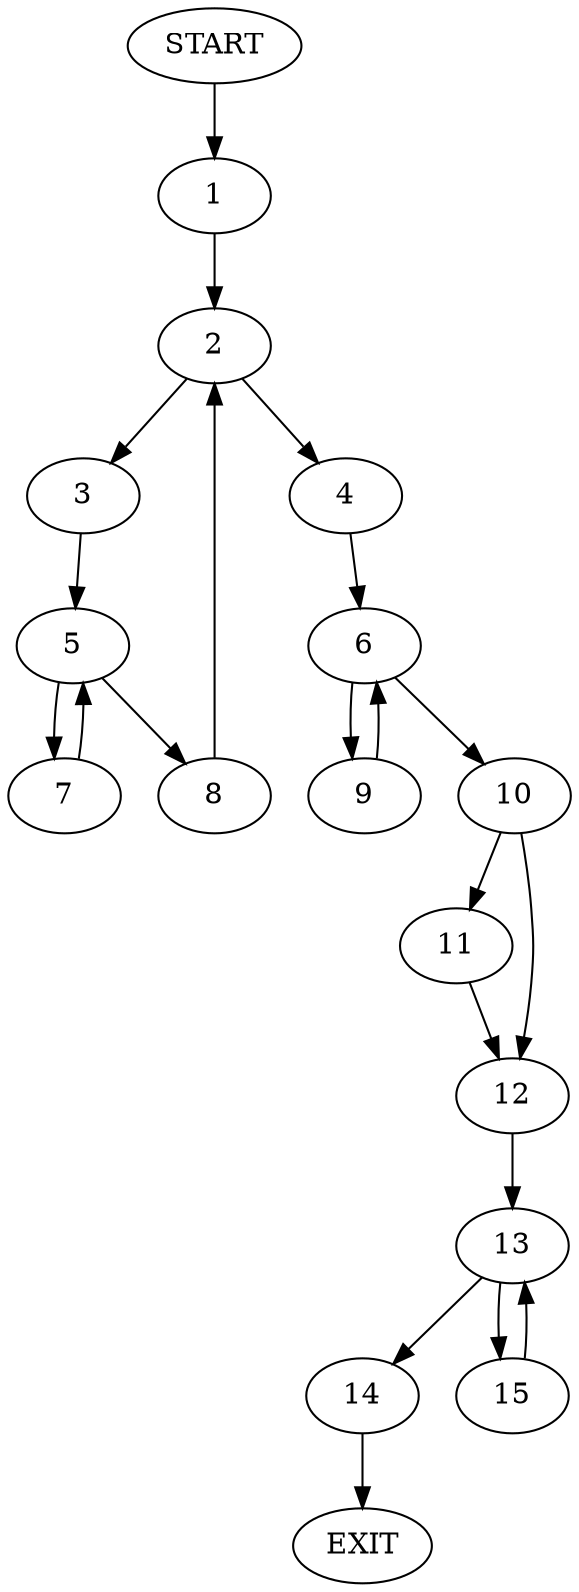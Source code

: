 digraph {
0 [label="START"]
16 [label="EXIT"]
0 -> 1
1 -> 2
2 -> 3
2 -> 4
3 -> 5
4 -> 6
5 -> 7
5 -> 8
8 -> 2
7 -> 5
6 -> 9
6 -> 10
10 -> 11
10 -> 12
9 -> 6
11 -> 12
12 -> 13
13 -> 14
13 -> 15
15 -> 13
14 -> 16
}
